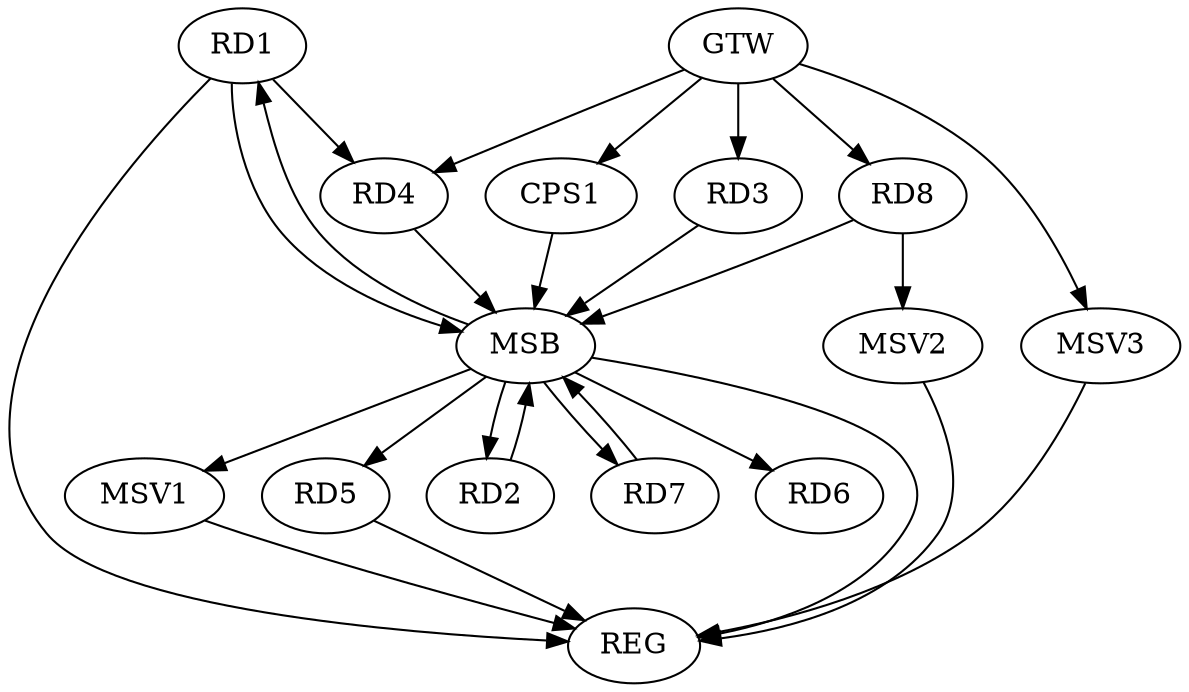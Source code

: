 strict digraph G {
  RD1 [ label="RD1" ];
  RD2 [ label="RD2" ];
  RD3 [ label="RD3" ];
  RD4 [ label="RD4" ];
  RD5 [ label="RD5" ];
  RD6 [ label="RD6" ];
  RD7 [ label="RD7" ];
  RD8 [ label="RD8" ];
  CPS1 [ label="CPS1" ];
  GTW [ label="GTW" ];
  REG [ label="REG" ];
  MSB [ label="MSB" ];
  MSV1 [ label="MSV1" ];
  MSV2 [ label="MSV2" ];
  MSV3 [ label="MSV3" ];
  GTW -> RD3;
  GTW -> RD4;
  GTW -> RD8;
  GTW -> CPS1;
  RD5 -> REG;
  RD1 -> MSB;
  MSB -> REG;
  RD2 -> MSB;
  MSB -> RD7;
  RD3 -> MSB;
  MSB -> RD6;
  RD4 -> MSB;
  MSB -> RD1;
  RD7 -> MSB;
  MSB -> RD2;
  RD8 -> MSB;
  CPS1 -> MSB;
  MSB -> RD5;
  RD1 -> REG;
  RD1 -> RD4;
  MSB -> MSV1;
  MSV1 -> REG;
  RD8 -> MSV2;
  MSV2 -> REG;
  GTW -> MSV3;
  MSV3 -> REG;
}

